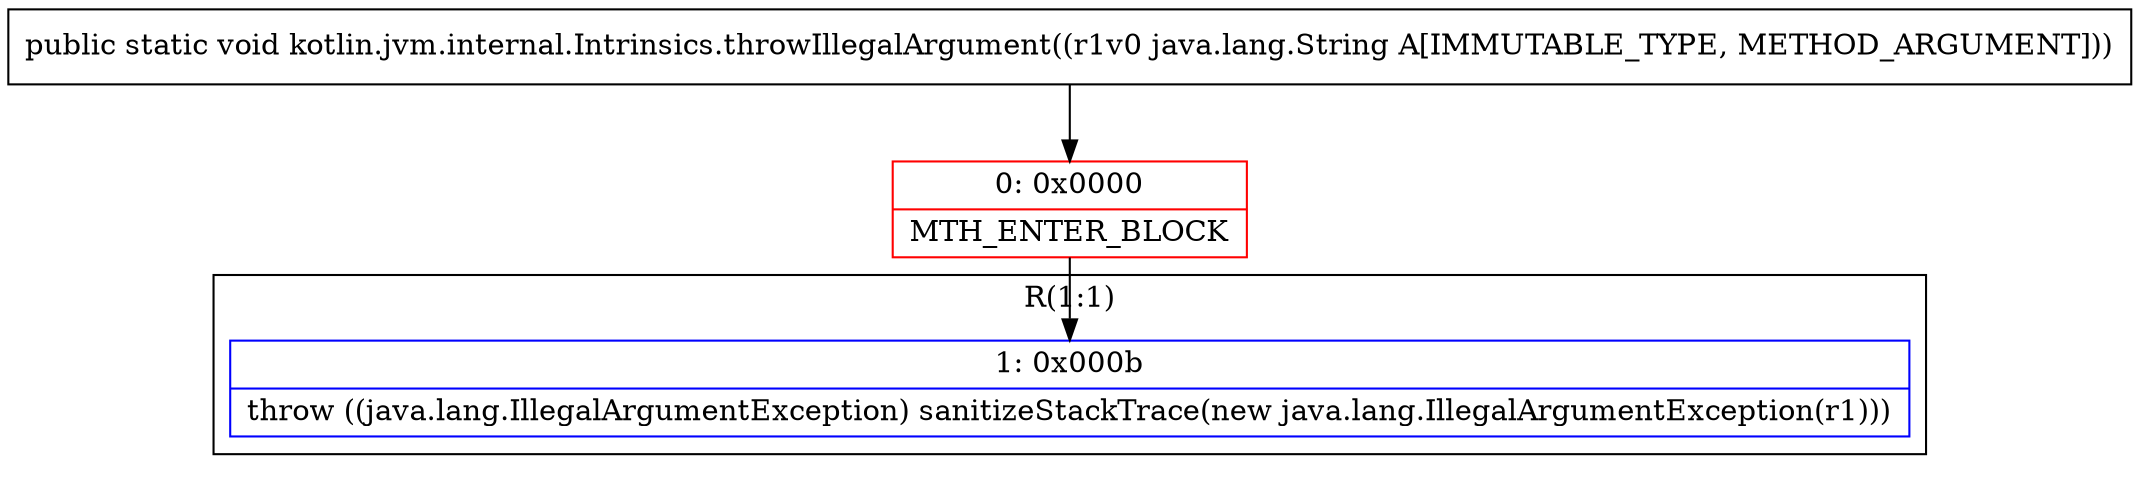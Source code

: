 digraph "CFG forkotlin.jvm.internal.Intrinsics.throwIllegalArgument(Ljava\/lang\/String;)V" {
subgraph cluster_Region_978255050 {
label = "R(1:1)";
node [shape=record,color=blue];
Node_1 [shape=record,label="{1\:\ 0x000b|throw ((java.lang.IllegalArgumentException) sanitizeStackTrace(new java.lang.IllegalArgumentException(r1)))\l}"];
}
Node_0 [shape=record,color=red,label="{0\:\ 0x0000|MTH_ENTER_BLOCK\l}"];
MethodNode[shape=record,label="{public static void kotlin.jvm.internal.Intrinsics.throwIllegalArgument((r1v0 java.lang.String A[IMMUTABLE_TYPE, METHOD_ARGUMENT])) }"];
MethodNode -> Node_0;
Node_0 -> Node_1;
}

